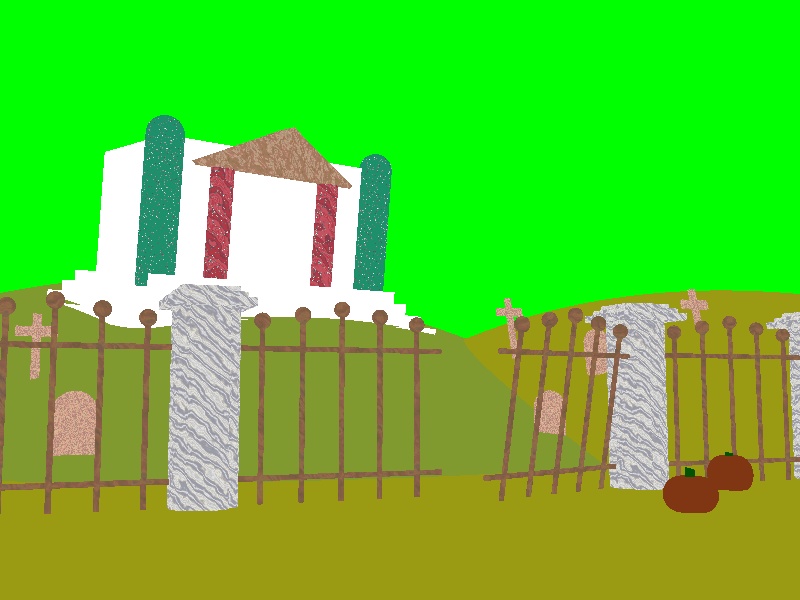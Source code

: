 // Persistence Of Vision raytracer version 3.0 sample file.
// File by Drew Wells
// A haunted tomb on a hill, gravestones, rusty fence, pumpkin patch.

#version 3.0
global_settings { assumed_gamma 2.2 }

#include "shapes.inc"
#include "colors.inc"
#include "textures.inc"
#include "stones.inc"

/* Camera */
camera {
   direction <0.0, 0.0,  1.5>
   up  <0.0,  1.0,  0.0>
   right <-4/3, 0.0, 0.0>
   translate < -15.0,  5.0,  120.0>
   look_at <10.0, 12.0, 55.0>
}
#declare TombTex = texture { T_Stone8 finish { ambient .1 } scale 0.5 }
#declare HeadTex = texture { T_Stone3  }
#declare ColTex  = texture { T_Stone13 finish { phong .3 } scale .2 }
#declare Rust2 = texture { T_Stone1 }


#declare Yellow_Clouds = pigment {
   bozo
   turbulence 0.6
   colour_map {
      [0.0 0.3   colour red 0.9 green 0.5  blue 0.3
                 colour red 0.6 green 0.4  blue 0.0]
      [0.3 0.6   colour red 0.6 green 0.4  blue 0.0
                 colour red 0.4 green 0.4  blue 0.0 filter 1.0]  
      [0.6 0.8   colour red 0.4 green 0.4  blue 0.0 filter 1.0
                 colour Clear]  
      [0.8 1.001 colour Clear
                 colour Clear]
   }
}

#declare Sunset_Sky = pigment {
   gradient y
   
   colour_map {
      [0.0 0.4   colour red 0.8 green 0.0 blue 0.0
                 colour red 0.4 green 0.0 blue 0.4]
      [0.4 0.6   colour red 0.4 green 0.0 blue 0.4
                 colour red 0.0 green 0.0 blue 0.2]
      [0.6 1.001 colour red 0.0 green 0.0 blue 0.2
                 colour red 0.0 green 0.0 blue 0.1]
   }
   scale 700.0
}


/*************************************************/
/* Define objects for use in scene               */
/*************************************************/

#declare Cross = union {
   /* Tried to make celtic cross, but vga resolution is too coarse */
/*
      intersection {
         object {
            Cylinder_Z
            scale 0.4
            translate <0.0, 0.45, 0.0>
         }
         plane { -z, 0.02 }
         plane { z, 0.02 }
      }
 */

   /*vertical part*/
   intersection {
      /*top & bottom*/
      plane { y, 1.0 }
      plane { -y, 2.0 }
      /*front & back*/
      plane { z, 0.12 }
      plane { -z, 0.12 }
      /*left & right*/
      plane { x, 0.15 }
      plane { -x, 0.15 }
   }

   /*horizontal part*/
   intersection {
      /*top & bottom*/
      plane { y, 0.6 }
      plane { -y, -0.3 }
      /*front & back*/
      plane { z, 0.12 }
      plane { -z, 0.12 }
      /*left & right walls*/
      plane { x, 0.7 }
      plane { -x, 0.7 }
   }

   bounded_by { box { <-.8, -2.1, -.2>,  <.8, 1.1, .8> } }

   texture {
      HeadTex
      scale 0.1
      finish {
         ambient 0.1
         diffuse 0.7   
      }
   }
}

#declare Headstone = union {
   intersection {      
      object { Cylinder_Z }
      plane { -z, 0.1 }
      plane { z, 0.1 }
   }            

   intersection {
      /*top & bottom*/ 
      plane { y, 0.0 }
      plane { -y, 2.0 }
      /*front & back*/
      plane { z, 0.1 }
      plane { -z, 0.1 }
      /*left & right */
      plane { x, 1.0 }
      plane { -x, 1.0 }
   }

   texture { 
      HeadTex
      scale <0.1, 0.2, 0.1>

      finish {
         ambient 0.1
         diffuse 0.7   
      }
   }
}


#declare Pole = object { Cylinder_Y scale <0.1, 1.0, 0.1> }


#declare Xpole = object { Cylinder_X scale <0.1, 0.1, 0.1> }

/* Rusty iron gate & fence - object should have been composite to avoid the */
/*                           "carved from one piece" look. */
#declare Gate = union {
   intersection {
      object { Xpole }
      plane { x, 8.0 }
      plane { -x, 2.0 }
      translate 6.5*y
   }
   intersection {
      object { Xpole }
      plane { x, 8.0 }
      plane { -x, 2.0 }
      translate 1.9*y
   }
   intersection {
      object { Pole }
      plane { y, 7.5 }
      plane { -y, 0.0 }
      translate 1.0*x
   }
   sphere { <1.0, 7.5, 0.0>, 0.3 }
   intersection {
      object { Pole }
      plane { y, 7.75 }
      plane { -y, 0.2 }
      translate 2.5*x
   }
   sphere { <2.5, 7.75, 0.0>, 0.3 }
   intersection {
      object { Pole }
      plane { y, 8.0 }
      plane { -y, 0.2 }
      translate 4.0*x
   }
   sphere { <4.0, 8.0, 0.0>, 0.3 }
   intersection {
      object { Pole }
      plane { y, 7.75 }
      plane { -y, 0.2 }
      translate 5.5*x
   }
   sphere { <5.5, 7.75, 0.0>, 0.3 }
   intersection {
      object { Pole }
      plane { y, 7.5 }
      plane { -y, 0.2 }
      translate 7.0*x
   }
   sphere { <7.0, 7.5, 0.0>, 0.3 }

   bounded_by { box { <0.0, 0.0, -1.0>, <8.0, 9.0, 1.0> } }

   texture { 
      Rust2
      finish {
         ambient 0.2
         diffuse 0.9   
      }
   }    
}

/* a rectangular pad to serve as a footing for the column */
#declare BasePad = box {
   <-1.2, -0.25, -1.2>, <1.2, 0.25, 1.2>
   pigment { colour red 0.6 green 0.6 blue 0.4 }
}

#declare ColTop = union {
   box { <-1.5, -.1, -1.5>, <1.5, .2, 1.5> }
   box { <-1.25, .2, -1.25> <1.25, .4, 1.25> }
   box { <-1, .4, -1> <1, .6, 1> }

   pigment { color red .6 green .6 blue .4 }
}

#declare Beam = object { Cylinder_Y }

#declare Beam2 = object {
   Cylinder_Y
   inverse
   scale  <.3, 1, .3>
   translate 1.4*x
}

#declare Beam3 = intersection {
   object { Beam  scale <1.2, 1, 1.2> }
   object { Beam2 }
   object { Beam2 rotate  -45*y }
   object { Beam2 rotate  -90*y }
   object { Beam2 rotate -135*y }
   object { Beam2 rotate  180*y }
   object { Beam2 rotate   45*y }
   object { Beam2 rotate   90*y }
   object { Beam2 rotate  135*y }
   plane { y, 8 }
   plane { -y, 0 }

   pigment { color red .8 green 0 blue .0 }
}

#declare Column = union {
   object { Beam3   texture { ColTex } }
   //object { BasePad texture { ColTex finish {phong 0} } translate <0, 0, 0> }
   object { ColTop texture { ColTex finish {phong 0} } translate <0, 8, 0> }
}


#declare Tomb = union {
   difference {
      box { <-10, -5, -7.5>, <10, 10, 7.5> } // bulk
      box { <-3, -5, -7.0>, <3, 7, 7.6> } // door
   }
   /* Foundation */
   box { <-11, -2, -10.5>, <11, -1, 10.5> }
   box { <-12, -3, -11>,   <12, -2, 11> }
   box { <-13, -4, -12>,   <13, -3, 12> }
   box { <-14, -5, -13>,   <14, -4, 13> }

   bounded_by { box { <-14.1, -5.1, -13.1>, <14.1, 10.1, 18.6> } }
}

#declare InnerBeams = union {
   intersection {
      object { Beam }
      plane { y, 8.0 }
      plane { -y, 2.0 }
      translate < 5.0, 0.0, 7.5>
   }
   intersection {
      object { Beam }
      plane { y, 8.0 }
      plane { -y, 2.0 }
      translate < -5.0, 0.0, 7.5>
   }

   pigment { Blue }
}


#declare Pointy = object {
   /*pointy part*/
   intersection {
      plane { -y, 1 }
      plane { -z, 1 }
      plane { z, 1 rotate  27*y  rotate 40*x }
      plane { z, 1 rotate -27*y  rotate 40*x }
      plane { +x, 0 rotate   70*z }
      plane { -x, 0 rotate  -70*z }
      scale <3, 4, 1>
      translate < 0, 12, 8.5>
   }

   pigment { Blue }
}


#declare CornerBeams = union {
   intersection {
      object { Beam scale <1.5, 1.0, 1.5>}
      plane { y, 10.0 }
      plane { -y, 2.0 }
      translate < 10.0, 0.0, 7.5>
   }
   intersection {      
      object { Beam scale <1.5, 1.0, 1.5> }
      plane { y, 10.0 }
      plane { -y, 2.0 }
      translate <-10.0, 0.0, 7.5>
   }
   sphere { <-10.0, 10.0, 7.5>, 1.5 }
   sphere { < 10.0, 10.0, 7.5>, 1.5 }

   pigment { Blue }
}

/* Ghost in tomb doorway */
#declare Figure = intersection {
   object { Beam scale <2.3, 1.0, 2.3> }
   plane { y, 8.0 }
   plane { -y, 2.0 }
   translate 4.3*z

   texture {
      pigment {
         granite
         /* Use any ghost image you like for the tomb doorway or comment */
         /* out the Figure in TombAll */
         /*imagemap { gif "ghost.gif" once interpolate 2.0 } */
         scale < 6.5, 8.0, 6.5 >
         translate < -1.0, 7.5, 4.3 >
         quick_color Black
      }
      finish {
         ambient 0.10
         diffuse 0.3
      }
   }
}

/* TombAll is the completed tomb */
#declare TombAll = union {
   object { Tomb texture { TombTex } }
   object { InnerBeams texture { T_Stone21 } }
   object { Pointy texture { T_Stone4 } }
   object { CornerBeams texture { T_Stone18 scale <.5, .5, .5> } }
}

/* Pumpkin parts */
#declare Stem = intersection {
   object { Pole }
   plane { y, 0.04 rotate <0.0, -10.0, -10.0> }
   plane { -y, 1.0 }
   translate <0.0, 0.3, 0.0>

   texture {
      pigment { color red 0.04 green 0.33 blue 0.05 }
      normal {
         bumps 0.5
         scale 0.2
      }
      finish {
         ambient 0.1
         diffuse 0.9   
      }
   }
}

#declare Slice = sphere {
   <0, 0, 0>, 1
   translate <0.0, 0.0, 0.5>
   scale <0.28, 0.30, 0.40>
}

#declare Pumpkin = union {
   object { Slice }
   object { Slice  rotate  -20.0*y }
   object { Slice  rotate  -40.0*y }
   object { Slice  rotate  -60.0*y }
   object { Slice  rotate  -80.0*y }
   object { Slice  rotate -100.0*y }
   object { Slice  rotate -120.0*y }
   object { Slice  rotate -140.0*y }
   object { Slice  rotate -160.0*y }
   object { Slice  rotate -180.0*y }
   object { Slice  rotate -200.0*y }
   object { Slice  rotate -220.0*y }
   object { Slice  rotate -240.0*y }
   object { Slice  rotate -260.0*y }
   object { Slice  rotate -280.0*y }
   object { Slice  rotate -300.0*y }
   object { Slice  rotate -320.0*y }
   object { Slice  rotate -340.0*y }

   bounded_by { sphere { <0, 0, 0>, 1.5 } }

   texture {
      pigment { color red 0.5 green 0.22 blue 0.1 }
      normal {
         bumps 0.3
         scale 0.1
      }
      finish {
         ambient 0.1
         diffuse 0.9
         phong 0.75
         phong_size 30.0
      }
   }
}


/*******************************************/
/* Scene description     */
/*******************************************/

object {
   Cross
   scale <1.7, 2.0, 1.0>
   rotate -15.0*x
   translate <-16.0, 7.7, 61.5>    
}

object {
   Headstone
   scale <1.0, 1.0, 1.0>
   rotate 15.0*x
   translate <-14.0, 4.0, 76.0>
}

object {
   Headstone
   scale <1.0, 1.0, 1.0>
   translate <12.0, 4.0, 74.0>
}

object {
   Headstone
   scale <1.0, 1.0, 1.0>
   rotate -10.0*x
   translate <18.0, 8.0, 70.0>
}

object {
   Cross
   scale <1.5, 2.0, 1.0>
   rotate -15.0*x
   translate <17.0, 10.0, 60.0>
}

object {
   Cross
   scale <1.5, 2.0, 1.0>
   rotate -15.0*x
   translate <26.0, 10.0, 70.0>
}

object {
   Cross
   scale <1.5, 2.0, 1.0>
   rotate <-15.0, 0.0, -10.0>
   translate <31.0, 10.0, 78.0>
}


/* Little Pumpkin Patch */
object {
   Pumpkin
   scale <1.5, 2.0, 1.5>
   translate <5.0, 1.55, 95.0>
}

object {
   Stem
   scale <1.5, 2.5, 1.5>
   translate < 5.0, 1.55, 95.0>
}

object {
   Pumpkin
   scale <1.5, 2.5, 1.5>
   translate < 11.0, 1.6, 90.0>
}

object {
   Stem
   scale <1.5, 2.5, 1.5>
   translate < 11.0, 1.6, 90.0>
}


/* Ghastly Tomb!*/
object {
   TombAll
   rotate <7.0, 15.0, 0.0>
   translate <0.0, 16.0, 38.0>
}

/*left entry gate*/
object {
   Gate
   translate <-9.0, 0.0, 88.0>
}

/*right entry gate*/
object {
   Gate
   rotate <-10.0, -160.0, 0.0>
   translate <7.0, 0.0, 87.5>
}

/*Use gate object to make left & right fence*/
object {
   Gate
   translate <-19.0, 0.0, 88.0>
}

object {
   Gate
   translate <-31.0, 0.0, 88.0>
}

object {
   Gate
   translate <9.0, 0.0, 88.0>
}

object {
   Gate
   translate <19.0, 0.0, 88.0>
}

/* Columns to hold the fence and gates up */
object { Column translate <-20.0, 0.0, 88.0> }
object { Column translate <-10.0, 0.0, 88.0> }
object { Column translate < 8.0, 0.0, 88.0> }
object { Column translate < 18.0, 0.0, 88.0> }

/*hill under tomb*/
object {
   Paraboloid_Y
   scale <40.0, 10.0, 77.0>
   rotate <0.0, 0.0, 180.0>
   translate <0.0, 21.0, -28.0>

   texture {
      pigment { color red 0.5 green 0.6 blue 0.2 }
      normal {
         bumps 0.8
         scale 5.0
      }
      finish {
         ambient 0.1
         diffuse 0.7    
      }
   }                                         
}

/*hill to right of tomb*/
object {
   Paraboloid_Y
   scale <30.0, 10.0, 40.0>
   rotate 180.0*z
   translate <40.0, 14.0, 50.0>

   texture {
      pigment { color red 0.6 green 0.6 blue 0.1 }
      normal {
         bumps 0.8
         scale < 7.0, 5.0, 5.0>
      }
      finish {
         ambient 0.1
         diffuse 0.7
      }
   }
}

/* Ground */
plane {
   y, 1.0

   texture {
      pigment { color red 0.6 green 0.6 blue 0.1 }
      normal {
         bumps 0.7
         scale < 1.0, 1.0, 1.0>
      }
      finish {
         ambient 0.1
         diffuse 0.7
      }
   }
}

/*The Sun*/
light_source { <150.0, 30.0, 1200.0> color red 1 green .8 blue .65 }

/* Sky - gradient sunset*/
sphere {
   <0.0, 0.0, 0.0>, 2000.0
   inverse

   texture {
      pigment {
         Sunset_Sky
         translate 200.0*y
         scale 1.2
         quick_color Green
      }
      finish {
         ambient 0.6
         diffuse 0.0
      }
   }
}

/* Clouds - uses a sky texture with the sky portion defined as transparent */
/*          so the gradient behind it is visible  */
sphere {
   <0.0, 0.0, 0.0>, 1997.0
   texture {
      pigment {
         Yellow_Clouds
         scale <1000.0 30.0 100.0>
         quick_color Green
      }
      finish {
         ambient 0.7
         diffuse 0.0
      }
   }
}
